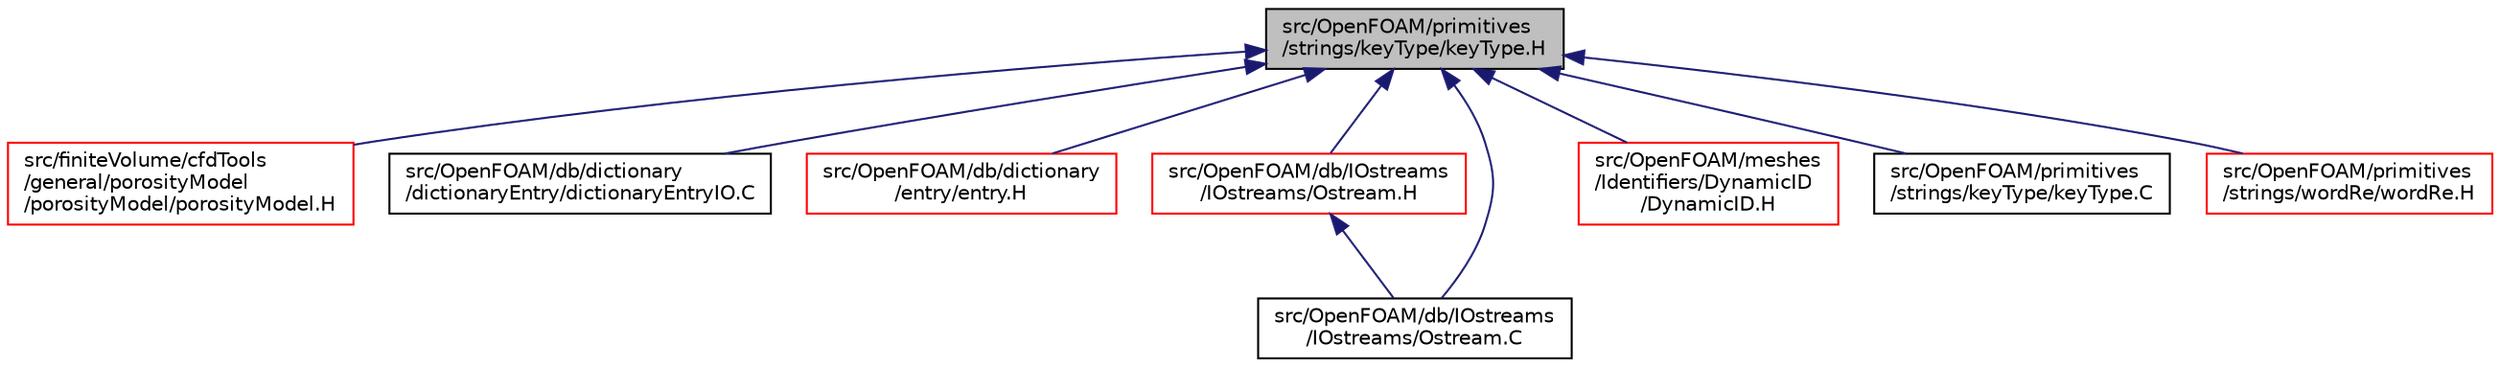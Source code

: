digraph "src/OpenFOAM/primitives/strings/keyType/keyType.H"
{
  bgcolor="transparent";
  edge [fontname="Helvetica",fontsize="10",labelfontname="Helvetica",labelfontsize="10"];
  node [fontname="Helvetica",fontsize="10",shape=record];
  Node14 [label="src/OpenFOAM/primitives\l/strings/keyType/keyType.H",height=0.2,width=0.4,color="black", fillcolor="grey75", style="filled", fontcolor="black"];
  Node14 -> Node15 [dir="back",color="midnightblue",fontsize="10",style="solid",fontname="Helvetica"];
  Node15 [label="src/finiteVolume/cfdTools\l/general/porosityModel\l/porosityModel/porosityModel.H",height=0.2,width=0.4,color="red",URL="$a01406.html"];
  Node14 -> Node31 [dir="back",color="midnightblue",fontsize="10",style="solid",fontname="Helvetica"];
  Node31 [label="src/OpenFOAM/db/dictionary\l/dictionaryEntry/dictionaryEntryIO.C",height=0.2,width=0.4,color="black",URL="$a09515.html"];
  Node14 -> Node32 [dir="back",color="midnightblue",fontsize="10",style="solid",fontname="Helvetica"];
  Node32 [label="src/OpenFOAM/db/dictionary\l/entry/entry.H",height=0.2,width=0.4,color="red",URL="$a09527.html"];
  Node14 -> Node3707 [dir="back",color="midnightblue",fontsize="10",style="solid",fontname="Helvetica"];
  Node3707 [label="src/OpenFOAM/db/IOstreams\l/IOstreams/Ostream.H",height=0.2,width=0.4,color="red",URL="$a09824.html"];
  Node3707 -> Node3796 [dir="back",color="midnightblue",fontsize="10",style="solid",fontname="Helvetica"];
  Node3796 [label="src/OpenFOAM/db/IOstreams\l/IOstreams/Ostream.C",height=0.2,width=0.4,color="black",URL="$a09821.html"];
  Node14 -> Node3796 [dir="back",color="midnightblue",fontsize="10",style="solid",fontname="Helvetica"];
  Node14 -> Node5679 [dir="back",color="midnightblue",fontsize="10",style="solid",fontname="Helvetica"];
  Node5679 [label="src/OpenFOAM/meshes\l/Identifiers/DynamicID\l/DynamicID.H",height=0.2,width=0.4,color="red",URL="$a11885.html"];
  Node14 -> Node5484 [dir="back",color="midnightblue",fontsize="10",style="solid",fontname="Helvetica"];
  Node5484 [label="src/OpenFOAM/primitives\l/strings/keyType/keyType.C",height=0.2,width=0.4,color="black",URL="$a13445.html",tooltip="Istream constructor and IOstream operators for keyType. "];
  Node14 -> Node6042 [dir="back",color="midnightblue",fontsize="10",style="solid",fontname="Helvetica"];
  Node6042 [label="src/OpenFOAM/primitives\l/strings/wordRe/wordRe.H",height=0.2,width=0.4,color="red",URL="$a13532.html"];
}
